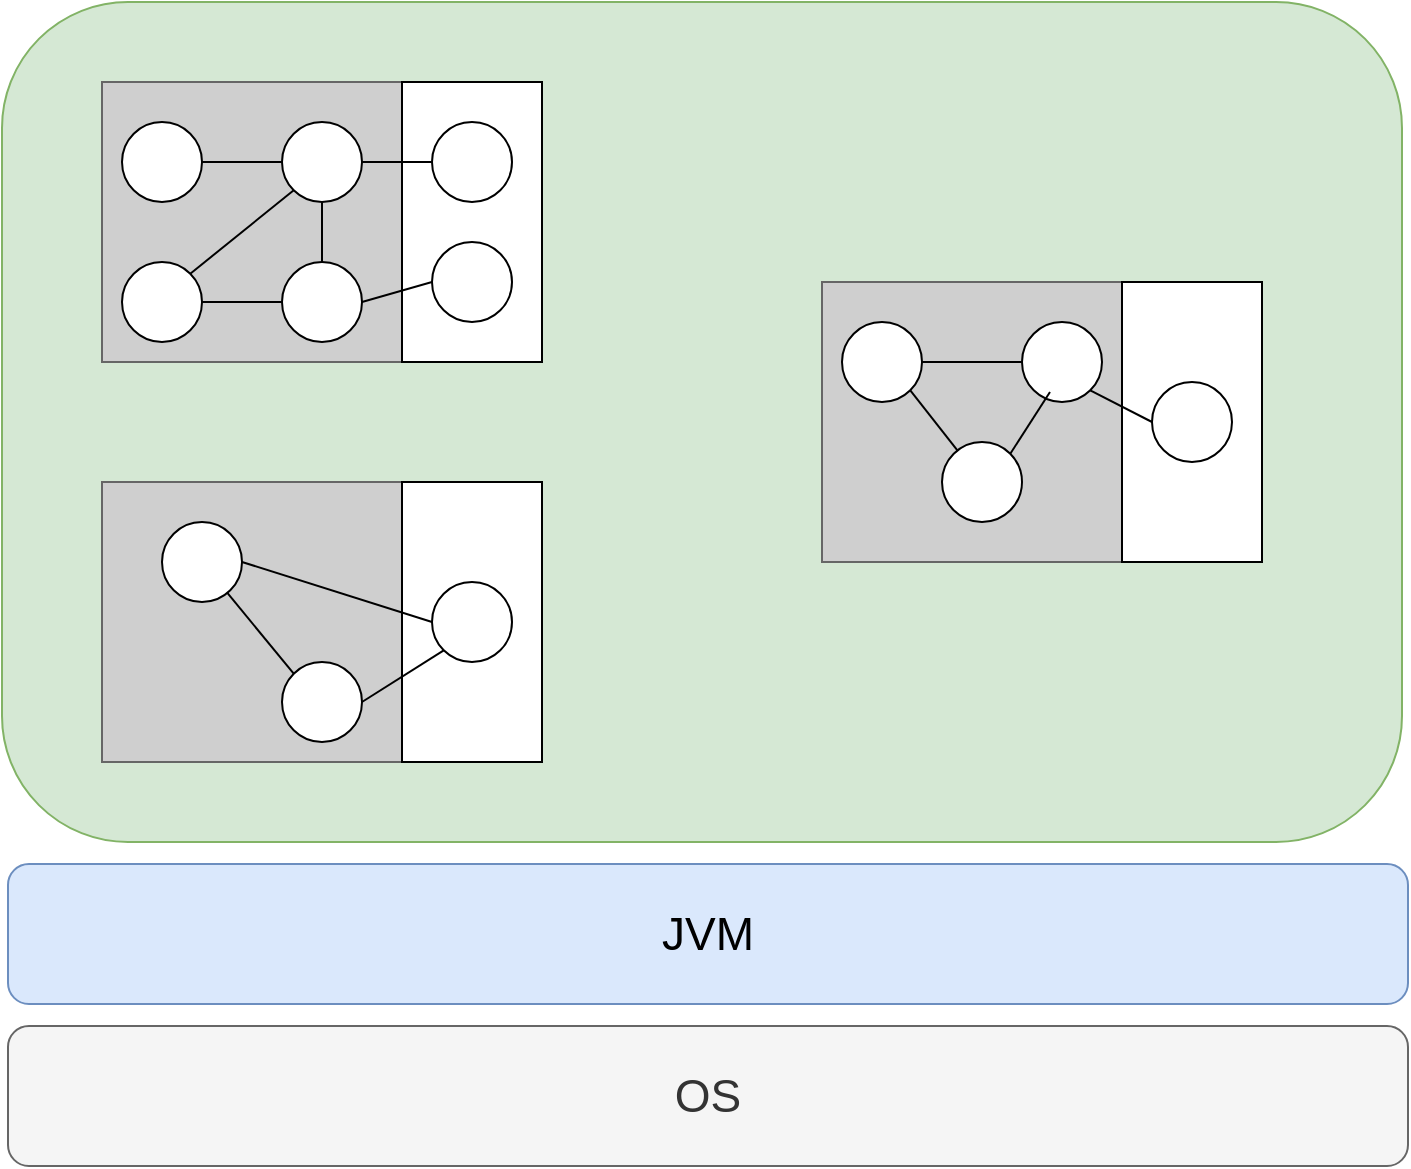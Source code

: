 <mxfile version="10.6.7" type="github"><diagram id="kmJfVgku0rWBcsR8aVac" name="Page-1"><mxGraphModel dx="2914" dy="1124" grid="1" gridSize="10" guides="1" tooltips="1" connect="1" arrows="1" fold="1" page="1" pageScale="1" pageWidth="827" pageHeight="1169" math="0" shadow="0"><root><mxCell id="0"/><mxCell id="1" parent="0"/><mxCell id="aSjo1rIuZUyp2j9SVy46-1" value="" style="rounded=1;whiteSpace=wrap;html=1;fillColor=#d5e8d4;strokeColor=#82b366;" vertex="1" parent="1"><mxGeometry x="60" y="90" width="700" height="420" as="geometry"/></mxCell><mxCell id="aSjo1rIuZUyp2j9SVy46-2" value="&lt;font style=&quot;font-size: 23px&quot;&gt;JVM&lt;/font&gt;" style="rounded=1;whiteSpace=wrap;html=1;fillColor=#dae8fc;strokeColor=#6c8ebf;" vertex="1" parent="1"><mxGeometry x="63" y="521" width="700" height="70" as="geometry"/></mxCell><mxCell id="aSjo1rIuZUyp2j9SVy46-3" value="&lt;font style=&quot;font-size: 23px&quot;&gt;OS&lt;/font&gt;" style="rounded=1;whiteSpace=wrap;html=1;fillColor=#f5f5f5;strokeColor=#666666;fontColor=#333333;" vertex="1" parent="1"><mxGeometry x="63" y="602" width="700" height="70" as="geometry"/></mxCell><mxCell id="aSjo1rIuZUyp2j9SVy46-35" value="" style="group" vertex="1" connectable="0" parent="1"><mxGeometry x="110" y="130" width="220" height="140" as="geometry"/></mxCell><mxCell id="aSjo1rIuZUyp2j9SVy46-33" value="" style="rounded=0;whiteSpace=wrap;html=1;fillColor=#CFCFCF;strokeColor=#666666;fontColor=#333333;" vertex="1" parent="aSjo1rIuZUyp2j9SVy46-35"><mxGeometry width="220" height="140" as="geometry"/></mxCell><mxCell id="aSjo1rIuZUyp2j9SVy46-34" value="" style="rounded=0;whiteSpace=wrap;html=1;" vertex="1" parent="aSjo1rIuZUyp2j9SVy46-35"><mxGeometry x="150" width="70" height="140" as="geometry"/></mxCell><mxCell id="aSjo1rIuZUyp2j9SVy46-85" style="edgeStyle=none;rounded=0;orthogonalLoop=1;jettySize=auto;html=1;exitX=0;exitY=0.5;exitDx=0;exitDy=0;endArrow=none;endFill=0;" edge="1" parent="aSjo1rIuZUyp2j9SVy46-35" source="aSjo1rIuZUyp2j9SVy46-45" target="aSjo1rIuZUyp2j9SVy46-63"><mxGeometry relative="1" as="geometry"/></mxCell><mxCell id="aSjo1rIuZUyp2j9SVy46-45" value="" style="ellipse;whiteSpace=wrap;html=1;aspect=fixed;fillColor=#FFFFFF;" vertex="1" parent="aSjo1rIuZUyp2j9SVy46-35"><mxGeometry x="165" y="20" width="40" height="40" as="geometry"/></mxCell><mxCell id="aSjo1rIuZUyp2j9SVy46-86" style="edgeStyle=none;rounded=0;orthogonalLoop=1;jettySize=auto;html=1;exitX=0;exitY=0.5;exitDx=0;exitDy=0;entryX=1;entryY=0.5;entryDx=0;entryDy=0;endArrow=none;endFill=0;" edge="1" parent="aSjo1rIuZUyp2j9SVy46-35" source="aSjo1rIuZUyp2j9SVy46-46" target="aSjo1rIuZUyp2j9SVy46-65"><mxGeometry relative="1" as="geometry"/></mxCell><mxCell id="aSjo1rIuZUyp2j9SVy46-46" value="" style="ellipse;whiteSpace=wrap;html=1;aspect=fixed;fillColor=#FFFFFF;" vertex="1" parent="aSjo1rIuZUyp2j9SVy46-35"><mxGeometry x="165" y="80" width="40" height="40" as="geometry"/></mxCell><mxCell id="aSjo1rIuZUyp2j9SVy46-80" style="edgeStyle=none;rounded=0;orthogonalLoop=1;jettySize=auto;html=1;exitX=1;exitY=0.5;exitDx=0;exitDy=0;entryX=0;entryY=0.5;entryDx=0;entryDy=0;endArrow=none;endFill=0;" edge="1" parent="aSjo1rIuZUyp2j9SVy46-35" source="aSjo1rIuZUyp2j9SVy46-64" target="aSjo1rIuZUyp2j9SVy46-63"><mxGeometry relative="1" as="geometry"/></mxCell><mxCell id="aSjo1rIuZUyp2j9SVy46-64" value="" style="ellipse;whiteSpace=wrap;html=1;aspect=fixed;fillColor=#FFFFFF;" vertex="1" parent="aSjo1rIuZUyp2j9SVy46-35"><mxGeometry x="10" y="20" width="40" height="40" as="geometry"/></mxCell><mxCell id="aSjo1rIuZUyp2j9SVy46-84" style="edgeStyle=none;rounded=0;orthogonalLoop=1;jettySize=auto;html=1;exitX=0.5;exitY=1;exitDx=0;exitDy=0;endArrow=none;endFill=0;" edge="1" parent="aSjo1rIuZUyp2j9SVy46-35" source="aSjo1rIuZUyp2j9SVy46-63" target="aSjo1rIuZUyp2j9SVy46-65"><mxGeometry relative="1" as="geometry"/></mxCell><mxCell id="aSjo1rIuZUyp2j9SVy46-63" value="" style="ellipse;whiteSpace=wrap;html=1;aspect=fixed;fillColor=#FFFFFF;" vertex="1" parent="aSjo1rIuZUyp2j9SVy46-35"><mxGeometry x="90" y="20" width="40" height="40" as="geometry"/></mxCell><mxCell id="aSjo1rIuZUyp2j9SVy46-82" style="edgeStyle=none;rounded=0;orthogonalLoop=1;jettySize=auto;html=1;exitX=1;exitY=0.5;exitDx=0;exitDy=0;entryX=0;entryY=0.5;entryDx=0;entryDy=0;endArrow=none;endFill=0;" edge="1" parent="aSjo1rIuZUyp2j9SVy46-35" source="aSjo1rIuZUyp2j9SVy46-62" target="aSjo1rIuZUyp2j9SVy46-65"><mxGeometry relative="1" as="geometry"/></mxCell><mxCell id="aSjo1rIuZUyp2j9SVy46-83" style="edgeStyle=none;rounded=0;orthogonalLoop=1;jettySize=auto;html=1;exitX=1;exitY=0;exitDx=0;exitDy=0;entryX=0;entryY=1;entryDx=0;entryDy=0;endArrow=none;endFill=0;" edge="1" parent="aSjo1rIuZUyp2j9SVy46-35" source="aSjo1rIuZUyp2j9SVy46-62" target="aSjo1rIuZUyp2j9SVy46-63"><mxGeometry relative="1" as="geometry"/></mxCell><mxCell id="aSjo1rIuZUyp2j9SVy46-62" value="" style="ellipse;whiteSpace=wrap;html=1;aspect=fixed;fillColor=#FFFFFF;" vertex="1" parent="aSjo1rIuZUyp2j9SVy46-35"><mxGeometry x="10" y="90" width="40" height="40" as="geometry"/></mxCell><mxCell id="aSjo1rIuZUyp2j9SVy46-65" value="" style="ellipse;whiteSpace=wrap;html=1;aspect=fixed;fillColor=#FFFFFF;" vertex="1" parent="aSjo1rIuZUyp2j9SVy46-35"><mxGeometry x="90" y="90" width="40" height="40" as="geometry"/></mxCell><mxCell id="aSjo1rIuZUyp2j9SVy46-39" value="" style="group" vertex="1" connectable="0" parent="1"><mxGeometry x="470" y="230" width="220" height="140" as="geometry"/></mxCell><mxCell id="aSjo1rIuZUyp2j9SVy46-40" value="" style="rounded=0;whiteSpace=wrap;html=1;fillColor=#CFCFCF;strokeColor=#666666;fontColor=#333333;" vertex="1" parent="aSjo1rIuZUyp2j9SVy46-39"><mxGeometry width="220" height="140" as="geometry"/></mxCell><mxCell id="aSjo1rIuZUyp2j9SVy46-41" value="" style="rounded=0;whiteSpace=wrap;html=1;" vertex="1" parent="aSjo1rIuZUyp2j9SVy46-39"><mxGeometry x="150" width="70" height="140" as="geometry"/></mxCell><mxCell id="aSjo1rIuZUyp2j9SVy46-48" value="" style="ellipse;whiteSpace=wrap;html=1;aspect=fixed;fillColor=#FFFFFF;" vertex="1" parent="aSjo1rIuZUyp2j9SVy46-39"><mxGeometry x="165" y="50" width="40" height="40" as="geometry"/></mxCell><mxCell id="aSjo1rIuZUyp2j9SVy46-87" style="edgeStyle=none;rounded=0;orthogonalLoop=1;jettySize=auto;html=1;exitX=1;exitY=1;exitDx=0;exitDy=0;endArrow=none;endFill=0;" edge="1" parent="aSjo1rIuZUyp2j9SVy46-39" source="aSjo1rIuZUyp2j9SVy46-61" target="aSjo1rIuZUyp2j9SVy46-59"><mxGeometry relative="1" as="geometry"/></mxCell><mxCell id="aSjo1rIuZUyp2j9SVy46-61" value="" style="ellipse;whiteSpace=wrap;html=1;aspect=fixed;fillColor=#FFFFFF;" vertex="1" parent="aSjo1rIuZUyp2j9SVy46-39"><mxGeometry x="10" y="20" width="40" height="40" as="geometry"/></mxCell><mxCell id="aSjo1rIuZUyp2j9SVy46-89" style="edgeStyle=none;rounded=0;orthogonalLoop=1;jettySize=auto;html=1;exitX=0;exitY=0.5;exitDx=0;exitDy=0;endArrow=none;endFill=0;" edge="1" parent="aSjo1rIuZUyp2j9SVy46-39" source="aSjo1rIuZUyp2j9SVy46-60" target="aSjo1rIuZUyp2j9SVy46-61"><mxGeometry relative="1" as="geometry"/></mxCell><mxCell id="aSjo1rIuZUyp2j9SVy46-90" style="edgeStyle=none;rounded=0;orthogonalLoop=1;jettySize=auto;html=1;exitX=1;exitY=1;exitDx=0;exitDy=0;entryX=0;entryY=0.5;entryDx=0;entryDy=0;endArrow=none;endFill=0;" edge="1" parent="aSjo1rIuZUyp2j9SVy46-39" source="aSjo1rIuZUyp2j9SVy46-60" target="aSjo1rIuZUyp2j9SVy46-48"><mxGeometry relative="1" as="geometry"/></mxCell><mxCell id="aSjo1rIuZUyp2j9SVy46-60" value="" style="ellipse;whiteSpace=wrap;html=1;aspect=fixed;fillColor=#FFFFFF;" vertex="1" parent="aSjo1rIuZUyp2j9SVy46-39"><mxGeometry x="100" y="20" width="40" height="40" as="geometry"/></mxCell><mxCell id="aSjo1rIuZUyp2j9SVy46-88" style="edgeStyle=none;rounded=0;orthogonalLoop=1;jettySize=auto;html=1;exitX=1;exitY=0;exitDx=0;exitDy=0;entryX=0.35;entryY=0.875;entryDx=0;entryDy=0;entryPerimeter=0;endArrow=none;endFill=0;" edge="1" parent="aSjo1rIuZUyp2j9SVy46-39" source="aSjo1rIuZUyp2j9SVy46-59" target="aSjo1rIuZUyp2j9SVy46-60"><mxGeometry relative="1" as="geometry"/></mxCell><mxCell id="aSjo1rIuZUyp2j9SVy46-59" value="" style="ellipse;whiteSpace=wrap;html=1;aspect=fixed;fillColor=#FFFFFF;" vertex="1" parent="aSjo1rIuZUyp2j9SVy46-39"><mxGeometry x="60" y="80" width="40" height="40" as="geometry"/></mxCell><mxCell id="aSjo1rIuZUyp2j9SVy46-42" value="" style="group" vertex="1" connectable="0" parent="1"><mxGeometry x="110" y="330" width="220" height="140" as="geometry"/></mxCell><mxCell id="aSjo1rIuZUyp2j9SVy46-43" value="" style="rounded=0;whiteSpace=wrap;html=1;fillColor=#CFCFCF;strokeColor=#666666;fontColor=#333333;" vertex="1" parent="aSjo1rIuZUyp2j9SVy46-42"><mxGeometry width="220" height="140" as="geometry"/></mxCell><mxCell id="aSjo1rIuZUyp2j9SVy46-44" value="" style="rounded=0;whiteSpace=wrap;html=1;" vertex="1" parent="aSjo1rIuZUyp2j9SVy46-42"><mxGeometry x="150" width="70" height="140" as="geometry"/></mxCell><mxCell id="aSjo1rIuZUyp2j9SVy46-91" style="edgeStyle=none;rounded=0;orthogonalLoop=1;jettySize=auto;html=1;exitX=0;exitY=0.5;exitDx=0;exitDy=0;entryX=1;entryY=0.5;entryDx=0;entryDy=0;endArrow=none;endFill=0;" edge="1" parent="aSjo1rIuZUyp2j9SVy46-42" source="aSjo1rIuZUyp2j9SVy46-47" target="aSjo1rIuZUyp2j9SVy46-67"><mxGeometry relative="1" as="geometry"/></mxCell><mxCell id="aSjo1rIuZUyp2j9SVy46-92" style="edgeStyle=none;rounded=0;orthogonalLoop=1;jettySize=auto;html=1;exitX=0;exitY=1;exitDx=0;exitDy=0;entryX=1;entryY=0.5;entryDx=0;entryDy=0;endArrow=none;endFill=0;" edge="1" parent="aSjo1rIuZUyp2j9SVy46-42" source="aSjo1rIuZUyp2j9SVy46-47" target="aSjo1rIuZUyp2j9SVy46-66"><mxGeometry relative="1" as="geometry"/></mxCell><mxCell id="aSjo1rIuZUyp2j9SVy46-47" value="" style="ellipse;whiteSpace=wrap;html=1;aspect=fixed;fillColor=#FFFFFF;" vertex="1" parent="aSjo1rIuZUyp2j9SVy46-42"><mxGeometry x="165" y="50" width="40" height="40" as="geometry"/></mxCell><mxCell id="aSjo1rIuZUyp2j9SVy46-67" value="" style="ellipse;whiteSpace=wrap;html=1;aspect=fixed;fillColor=#FFFFFF;" vertex="1" parent="aSjo1rIuZUyp2j9SVy46-42"><mxGeometry x="30" y="20" width="40" height="40" as="geometry"/></mxCell><mxCell id="aSjo1rIuZUyp2j9SVy46-93" style="edgeStyle=none;rounded=0;orthogonalLoop=1;jettySize=auto;html=1;exitX=0;exitY=0;exitDx=0;exitDy=0;endArrow=none;endFill=0;" edge="1" parent="aSjo1rIuZUyp2j9SVy46-42" source="aSjo1rIuZUyp2j9SVy46-66" target="aSjo1rIuZUyp2j9SVy46-67"><mxGeometry relative="1" as="geometry"/></mxCell><mxCell id="aSjo1rIuZUyp2j9SVy46-66" value="" style="ellipse;whiteSpace=wrap;html=1;aspect=fixed;fillColor=#FFFFFF;" vertex="1" parent="aSjo1rIuZUyp2j9SVy46-42"><mxGeometry x="90" y="90" width="40" height="40" as="geometry"/></mxCell></root></mxGraphModel></diagram></mxfile>